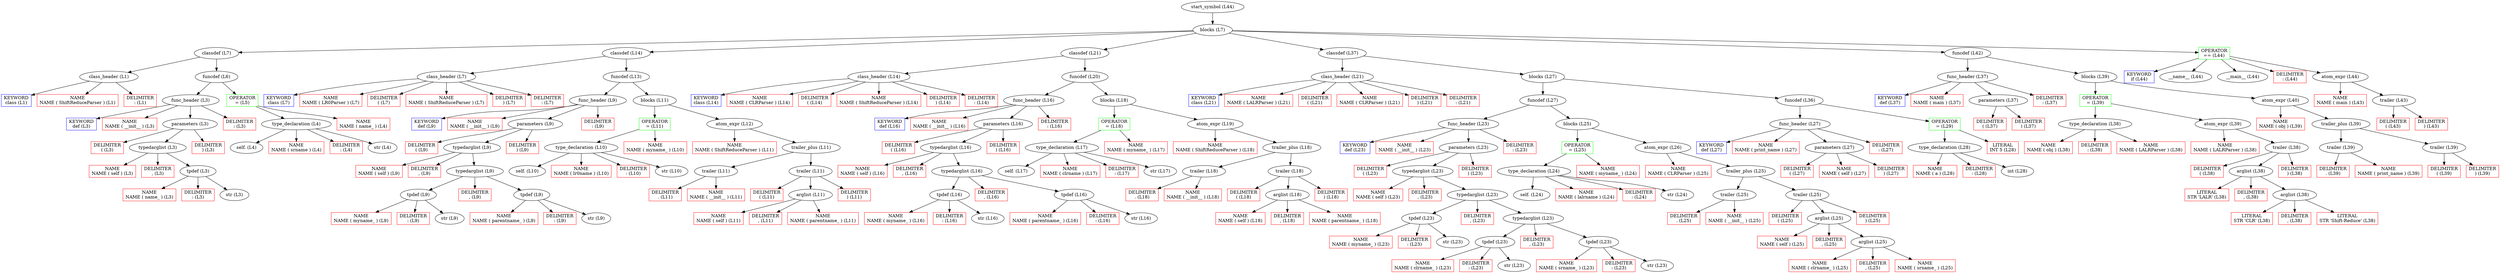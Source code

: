 digraph ast {
node1[label = "start_symbol (L44)"];
node2[label = "blocks (L7)"];
node3[label = "classdef (L7)"];
node4[label = "class_header (L1)"];
node5[label = "KEYWORD
class (L1)", shape = rectangle, color = blue];
node6[label = "NAME
NAME ( ShiftReduceParser ) (L1)", shape = rectangle, color = red];
node7[label = "DELIMITER
: (L1)", shape = rectangle, color = red];
node8[label = "funcdef (L6)"];
node9[label = "func_header (L3)"];
node10[label = "KEYWORD
def (L3)", shape = rectangle, color = blue];
node11[label = "NAME
NAME ( __init__ ) (L3)", shape = rectangle, color = red];
node12[label = "parameters (L3)"];
node13[label = "DELIMITER
( (L3)", shape = rectangle, color = red];
node14[label = "typedarglist (L3)"];
node15[label = "NAME
NAME ( self ) (L3)", shape = rectangle, color = red];
node16[label = "DELIMITER
, (L3)", shape = rectangle, color = red];
node17[label = "tpdef (L3)"];
node18[label = "NAME
NAME ( name_ ) (L3)", shape = rectangle, color = red];
node19[label = "DELIMITER
: (L3)", shape = rectangle, color = red];
node20[label = "str (L3)"];
node21[label = "DELIMITER
) (L3)", shape = rectangle, color = red];
node22[label = "DELIMITER
: (L3)", shape = rectangle, color = red];
node23[label = "OPERATOR
= (L5)", shape = rectangle, color = green];
node24[label = "type_declaration (L4)"];
node25[label = "self. (L4)"];
node26[label = "NAME
NAME ( srname ) (L4)", shape = rectangle, color = red];
node27[label = "DELIMITER
: (L4)", shape = rectangle, color = red];
node28[label = "str (L4)"];
node29[label = "NAME
NAME ( name_ ) (L4)", shape = rectangle, color = red];
node30[label = "classdef (L14)"];
node31[label = "class_header (L7)"];
node32[label = "KEYWORD
class (L7)", shape = rectangle, color = blue];
node33[label = "NAME
NAME ( LR0Parser ) (L7)", shape = rectangle, color = red];
node34[label = "DELIMITER
( (L7)", shape = rectangle, color = red];
node35[label = "NAME
NAME ( ShiftReduceParser ) (L7)", shape = rectangle, color = red];
node36[label = "DELIMITER
) (L7)", shape = rectangle, color = red];
node37[label = "DELIMITER
: (L7)", shape = rectangle, color = red];
node38[label = "funcdef (L13)"];
node39[label = "func_header (L9)"];
node40[label = "KEYWORD
def (L9)", shape = rectangle, color = blue];
node41[label = "NAME
NAME ( __init__ ) (L9)", shape = rectangle, color = red];
node42[label = "parameters (L9)"];
node43[label = "DELIMITER
( (L9)", shape = rectangle, color = red];
node44[label = "typedarglist (L9)"];
node45[label = "NAME
NAME ( self ) (L9)", shape = rectangle, color = red];
node46[label = "DELIMITER
, (L9)", shape = rectangle, color = red];
node47[label = "typedarglist (L9)"];
node48[label = "tpdef (L9)"];
node49[label = "NAME
NAME ( myname_ ) (L9)", shape = rectangle, color = red];
node50[label = "DELIMITER
: (L9)", shape = rectangle, color = red];
node51[label = "str (L9)"];
node52[label = "DELIMITER
, (L9)", shape = rectangle, color = red];
node53[label = "tpdef (L9)"];
node54[label = "NAME
NAME ( parentname_ ) (L9)", shape = rectangle, color = red];
node55[label = "DELIMITER
: (L9)", shape = rectangle, color = red];
node56[label = "str (L9)"];
node57[label = "DELIMITER
) (L9)", shape = rectangle, color = red];
node58[label = "DELIMITER
: (L9)", shape = rectangle, color = red];
node59[label = "blocks (L11)"];
node60[label = "OPERATOR
= (L11)", shape = rectangle, color = green];
node61[label = "type_declaration (L10)"];
node62[label = "self. (L10)"];
node63[label = "NAME
NAME ( lr0name ) (L10)", shape = rectangle, color = red];
node64[label = "DELIMITER
: (L10)", shape = rectangle, color = red];
node65[label = "str (L10)"];
node66[label = "NAME
NAME ( myname_ ) (L10)", shape = rectangle, color = red];
node67[label = "atom_expr (L12)"];
node68[label = "NAME
NAME ( ShiftReduceParser ) (L11)", shape = rectangle, color = red];
node69[label = "trailer_plus (L11)"];
node70[label = "trailer (L11)"];
node71[label = "DELIMITER
. (L11)", shape = rectangle, color = red];
node72[label = "NAME
NAME ( __init__ ) (L11)", shape = rectangle, color = red];
node73[label = "trailer (L11)"];
node74[label = "DELIMITER
( (L11)", shape = rectangle, color = red];
node75[label = "arglist (L11)"];
node76[label = "NAME
NAME ( self ) (L11)", shape = rectangle, color = red];
node77[label = "DELIMITER
, (L11)", shape = rectangle, color = red];
node78[label = "NAME
NAME ( parentname_ ) (L11)", shape = rectangle, color = red];
node79[label = "DELIMITER
) (L11)", shape = rectangle, color = red];
node80[label = "classdef (L21)"];
node81[label = "class_header (L14)"];
node82[label = "KEYWORD
class (L14)", shape = rectangle, color = blue];
node83[label = "NAME
NAME ( CLRParser ) (L14)", shape = rectangle, color = red];
node84[label = "DELIMITER
( (L14)", shape = rectangle, color = red];
node85[label = "NAME
NAME ( ShiftReduceParser ) (L14)", shape = rectangle, color = red];
node86[label = "DELIMITER
) (L14)", shape = rectangle, color = red];
node87[label = "DELIMITER
: (L14)", shape = rectangle, color = red];
node88[label = "funcdef (L20)"];
node89[label = "func_header (L16)"];
node90[label = "KEYWORD
def (L16)", shape = rectangle, color = blue];
node91[label = "NAME
NAME ( __init__ ) (L16)", shape = rectangle, color = red];
node92[label = "parameters (L16)"];
node93[label = "DELIMITER
( (L16)", shape = rectangle, color = red];
node94[label = "typedarglist (L16)"];
node95[label = "NAME
NAME ( self ) (L16)", shape = rectangle, color = red];
node96[label = "DELIMITER
, (L16)", shape = rectangle, color = red];
node97[label = "typedarglist (L16)"];
node98[label = "tpdef (L16)"];
node99[label = "NAME
NAME ( myname_ ) (L16)", shape = rectangle, color = red];
node100[label = "DELIMITER
: (L16)", shape = rectangle, color = red];
node101[label = "str (L16)"];
node102[label = "DELIMITER
, (L16)", shape = rectangle, color = red];
node103[label = "tpdef (L16)"];
node104[label = "NAME
NAME ( parentname_ ) (L16)", shape = rectangle, color = red];
node105[label = "DELIMITER
: (L16)", shape = rectangle, color = red];
node106[label = "str (L16)"];
node107[label = "DELIMITER
) (L16)", shape = rectangle, color = red];
node108[label = "DELIMITER
: (L16)", shape = rectangle, color = red];
node109[label = "blocks (L18)"];
node110[label = "OPERATOR
= (L18)", shape = rectangle, color = green];
node111[label = "type_declaration (L17)"];
node112[label = "self. (L17)"];
node113[label = "NAME
NAME ( clrname ) (L17)", shape = rectangle, color = red];
node114[label = "DELIMITER
: (L17)", shape = rectangle, color = red];
node115[label = "str (L17)"];
node116[label = "NAME
NAME ( myname_ ) (L17)", shape = rectangle, color = red];
node117[label = "atom_expr (L19)"];
node118[label = "NAME
NAME ( ShiftReduceParser ) (L18)", shape = rectangle, color = red];
node119[label = "trailer_plus (L18)"];
node120[label = "trailer (L18)"];
node121[label = "DELIMITER
. (L18)", shape = rectangle, color = red];
node122[label = "NAME
NAME ( __init__ ) (L18)", shape = rectangle, color = red];
node123[label = "trailer (L18)"];
node124[label = "DELIMITER
( (L18)", shape = rectangle, color = red];
node125[label = "arglist (L18)"];
node126[label = "NAME
NAME ( self ) (L18)", shape = rectangle, color = red];
node127[label = "DELIMITER
, (L18)", shape = rectangle, color = red];
node128[label = "NAME
NAME ( parentname_ ) (L18)", shape = rectangle, color = red];
node129[label = "DELIMITER
) (L18)", shape = rectangle, color = red];
node130[label = "classdef (L37)"];
node131[label = "class_header (L21)"];
node132[label = "KEYWORD
class (L21)", shape = rectangle, color = blue];
node133[label = "NAME
NAME ( LALRParser ) (L21)", shape = rectangle, color = red];
node134[label = "DELIMITER
( (L21)", shape = rectangle, color = red];
node135[label = "NAME
NAME ( CLRParser ) (L21)", shape = rectangle, color = red];
node136[label = "DELIMITER
) (L21)", shape = rectangle, color = red];
node137[label = "DELIMITER
: (L21)", shape = rectangle, color = red];
node138[label = "blocks (L27)"];
node139[label = "funcdef (L27)"];
node140[label = "func_header (L23)"];
node141[label = "KEYWORD
def (L23)", shape = rectangle, color = blue];
node142[label = "NAME
NAME ( __init__ ) (L23)", shape = rectangle, color = red];
node143[label = "parameters (L23)"];
node144[label = "DELIMITER
( (L23)", shape = rectangle, color = red];
node145[label = "typedarglist (L23)"];
node146[label = "NAME
NAME ( self ) (L23)", shape = rectangle, color = red];
node147[label = "DELIMITER
, (L23)", shape = rectangle, color = red];
node148[label = "typedarglist (L23)"];
node149[label = "tpdef (L23)"];
node150[label = "NAME
NAME ( myname_ ) (L23)", shape = rectangle, color = red];
node151[label = "DELIMITER
: (L23)", shape = rectangle, color = red];
node152[label = "str (L23)"];
node153[label = "DELIMITER
, (L23)", shape = rectangle, color = red];
node154[label = "typedarglist (L23)"];
node155[label = "tpdef (L23)"];
node156[label = "NAME
NAME ( clrname_ ) (L23)", shape = rectangle, color = red];
node157[label = "DELIMITER
: (L23)", shape = rectangle, color = red];
node158[label = "str (L23)"];
node159[label = "DELIMITER
, (L23)", shape = rectangle, color = red];
node160[label = "tpdef (L23)"];
node161[label = "NAME
NAME ( srname_ ) (L23)", shape = rectangle, color = red];
node162[label = "DELIMITER
: (L23)", shape = rectangle, color = red];
node163[label = "str (L23)"];
node164[label = "DELIMITER
) (L23)", shape = rectangle, color = red];
node165[label = "DELIMITER
: (L23)", shape = rectangle, color = red];
node166[label = "blocks (L25)"];
node167[label = "OPERATOR
= (L25)", shape = rectangle, color = green];
node168[label = "type_declaration (L24)"];
node169[label = "self. (L24)"];
node170[label = "NAME
NAME ( lalrname ) (L24)", shape = rectangle, color = red];
node171[label = "DELIMITER
: (L24)", shape = rectangle, color = red];
node172[label = "str (L24)"];
node173[label = "NAME
NAME ( myname_ ) (L24)", shape = rectangle, color = red];
node174[label = "atom_expr (L26)"];
node175[label = "NAME
NAME ( CLRParser ) (L25)", shape = rectangle, color = red];
node176[label = "trailer_plus (L25)"];
node177[label = "trailer (L25)"];
node178[label = "DELIMITER
. (L25)", shape = rectangle, color = red];
node179[label = "NAME
NAME ( __init__ ) (L25)", shape = rectangle, color = red];
node180[label = "trailer (L25)"];
node181[label = "DELIMITER
( (L25)", shape = rectangle, color = red];
node182[label = "arglist (L25)"];
node183[label = "NAME
NAME ( self ) (L25)", shape = rectangle, color = red];
node184[label = "DELIMITER
, (L25)", shape = rectangle, color = red];
node185[label = "arglist (L25)"];
node186[label = "NAME
NAME ( clrname_ ) (L25)", shape = rectangle, color = red];
node187[label = "DELIMITER
, (L25)", shape = rectangle, color = red];
node188[label = "NAME
NAME ( srname_ ) (L25)", shape = rectangle, color = red];
node189[label = "DELIMITER
) (L25)", shape = rectangle, color = red];
node190[label = "funcdef (L36)"];
node191[label = "func_header (L27)"];
node192[label = "KEYWORD
def (L27)", shape = rectangle, color = blue];
node193[label = "NAME
NAME ( print_name ) (L27)", shape = rectangle, color = red];
node194[label = "parameters (L27)"];
node195[label = "DELIMITER
( (L27)", shape = rectangle, color = red];
node196[label = "NAME
NAME ( self ) (L27)", shape = rectangle, color = red];
node197[label = "DELIMITER
) (L27)", shape = rectangle, color = red];
node198[label = "DELIMITER
: (L27)", shape = rectangle, color = red];
node199[label = "OPERATOR
= (L29)", shape = rectangle, color = green];
node200[label = "type_declaration (L28)"];
node201[label = "NAME
NAME ( a ) (L28)", shape = rectangle, color = red];
node202[label = "DELIMITER
: (L28)", shape = rectangle, color = red];
node203[label = "int (L28)"];
node204[label = "LITERAL
INT 5 (L28)", shape = rectangle, color = red];
node205[label = "funcdef (L42)"];
node206[label = "func_header (L37)"];
node207[label = "KEYWORD
def (L37)", shape = rectangle, color = blue];
node208[label = "NAME
NAME ( main ) (L37)", shape = rectangle, color = red];
node209[label = "parameters (L37)"];
node210[label = "DELIMITER
( (L37)", shape = rectangle, color = red];
node211[label = "DELIMITER
) (L37)", shape = rectangle, color = red];
node212[label = "DELIMITER
: (L37)", shape = rectangle, color = red];
node213[label = "blocks (L39)"];
node214[label = "OPERATOR
= (L39)", shape = rectangle, color = green];
node215[label = "type_declaration (L38)"];
node216[label = "NAME
NAME ( obj ) (L38)", shape = rectangle, color = red];
node217[label = "DELIMITER
: (L38)", shape = rectangle, color = red];
node218[label = "NAME
NAME ( LALRParser ) (L38)", shape = rectangle, color = red];
node219[label = "atom_expr (L39)"];
node220[label = "NAME
NAME ( LALRParser ) (L38)", shape = rectangle, color = red];
node221[label = "trailer (L38)"];
node222[label = "DELIMITER
( (L38)", shape = rectangle, color = red];
node223[label = "arglist (L38)"];
node224[label = "LITERAL
STR 'LALR' (L38)", shape = rectangle, color = red];
node225[label = "DELIMITER
, (L38)", shape = rectangle, color = red];
node226[label = "arglist (L38)"];
node227[label = "LITERAL
STR 'CLR' (L38)", shape = rectangle, color = red];
node228[label = "DELIMITER
, (L38)", shape = rectangle, color = red];
node229[label = "LITERAL
STR 'Shift-Reduce' (L38)", shape = rectangle, color = red];
node230[label = "DELIMITER
) (L38)", shape = rectangle, color = red];
node231[label = "atom_expr (L40)"];
node232[label = "NAME
NAME ( obj ) (L39)", shape = rectangle, color = red];
node233[label = "trailer_plus (L39)"];
node234[label = "trailer (L39)"];
node235[label = "DELIMITER
. (L39)", shape = rectangle, color = red];
node236[label = "NAME
NAME ( print_name ) (L39)", shape = rectangle, color = red];
node237[label = "trailer (L39)"];
node238[label = "DELIMITER
( (L39)", shape = rectangle, color = red];
node239[label = "DELIMITER
) (L39)", shape = rectangle, color = red];
node240[label = "OPERATOR
== (L44)", shape = rectangle, color = green];
node241[label = "KEYWORD
if (L44)", shape = rectangle, color = blue];
node242[label = "__name__ (L44)"];
node243[label = "__main__ (L44)"];
node244[label = "DELIMITER
: (L44)", shape = rectangle, color = red];
node245[label = "atom_expr (L44)"];
node246[label = "NAME
NAME ( main ) (L43)", shape = rectangle, color = red];
node247[label = "trailer (L43)"];
node248[label = "DELIMITER
( (L43)", shape = rectangle, color = red];
node249[label = "DELIMITER
) (L43)", shape = rectangle, color = red];

node1 -> node2;
node2 -> node3;
node3 -> node4;
node4 -> node5;
node4 -> node6;
node4 -> node7;
node3 -> node8;
node8 -> node9;
node9 -> node10;
node9 -> node11;
node9 -> node12;
node12 -> node13;
node12 -> node14;
node14 -> node15;
node14 -> node16;
node14 -> node17;
node17 -> node18;
node17 -> node19;
node17 -> node20;
node12 -> node21;
node9 -> node22;
node8 -> node23;
node23 -> node24;
node24 -> node25;
node24 -> node26;
node24 -> node27;
node24 -> node28;
node23 -> node29;
node2 -> node30;
node30 -> node31;
node31 -> node32;
node31 -> node33;
node31 -> node34;
node31 -> node35;
node31 -> node36;
node31 -> node37;
node30 -> node38;
node38 -> node39;
node39 -> node40;
node39 -> node41;
node39 -> node42;
node42 -> node43;
node42 -> node44;
node44 -> node45;
node44 -> node46;
node44 -> node47;
node47 -> node48;
node48 -> node49;
node48 -> node50;
node48 -> node51;
node47 -> node52;
node47 -> node53;
node53 -> node54;
node53 -> node55;
node53 -> node56;
node42 -> node57;
node39 -> node58;
node38 -> node59;
node59 -> node60;
node60 -> node61;
node61 -> node62;
node61 -> node63;
node61 -> node64;
node61 -> node65;
node60 -> node66;
node59 -> node67;
node67 -> node68;
node67 -> node69;
node69 -> node70;
node70 -> node71;
node70 -> node72;
node69 -> node73;
node73 -> node74;
node73 -> node75;
node75 -> node76;
node75 -> node77;
node75 -> node78;
node73 -> node79;
node2 -> node80;
node80 -> node81;
node81 -> node82;
node81 -> node83;
node81 -> node84;
node81 -> node85;
node81 -> node86;
node81 -> node87;
node80 -> node88;
node88 -> node89;
node89 -> node90;
node89 -> node91;
node89 -> node92;
node92 -> node93;
node92 -> node94;
node94 -> node95;
node94 -> node96;
node94 -> node97;
node97 -> node98;
node98 -> node99;
node98 -> node100;
node98 -> node101;
node97 -> node102;
node97 -> node103;
node103 -> node104;
node103 -> node105;
node103 -> node106;
node92 -> node107;
node89 -> node108;
node88 -> node109;
node109 -> node110;
node110 -> node111;
node111 -> node112;
node111 -> node113;
node111 -> node114;
node111 -> node115;
node110 -> node116;
node109 -> node117;
node117 -> node118;
node117 -> node119;
node119 -> node120;
node120 -> node121;
node120 -> node122;
node119 -> node123;
node123 -> node124;
node123 -> node125;
node125 -> node126;
node125 -> node127;
node125 -> node128;
node123 -> node129;
node2 -> node130;
node130 -> node131;
node131 -> node132;
node131 -> node133;
node131 -> node134;
node131 -> node135;
node131 -> node136;
node131 -> node137;
node130 -> node138;
node138 -> node139;
node139 -> node140;
node140 -> node141;
node140 -> node142;
node140 -> node143;
node143 -> node144;
node143 -> node145;
node145 -> node146;
node145 -> node147;
node145 -> node148;
node148 -> node149;
node149 -> node150;
node149 -> node151;
node149 -> node152;
node148 -> node153;
node148 -> node154;
node154 -> node155;
node155 -> node156;
node155 -> node157;
node155 -> node158;
node154 -> node159;
node154 -> node160;
node160 -> node161;
node160 -> node162;
node160 -> node163;
node143 -> node164;
node140 -> node165;
node139 -> node166;
node166 -> node167;
node167 -> node168;
node168 -> node169;
node168 -> node170;
node168 -> node171;
node168 -> node172;
node167 -> node173;
node166 -> node174;
node174 -> node175;
node174 -> node176;
node176 -> node177;
node177 -> node178;
node177 -> node179;
node176 -> node180;
node180 -> node181;
node180 -> node182;
node182 -> node183;
node182 -> node184;
node182 -> node185;
node185 -> node186;
node185 -> node187;
node185 -> node188;
node180 -> node189;
node138 -> node190;
node190 -> node191;
node191 -> node192;
node191 -> node193;
node191 -> node194;
node194 -> node195;
node194 -> node196;
node194 -> node197;
node191 -> node198;
node190 -> node199;
node199 -> node200;
node200 -> node201;
node200 -> node202;
node200 -> node203;
node199 -> node204;
node2 -> node205;
node205 -> node206;
node206 -> node207;
node206 -> node208;
node206 -> node209;
node209 -> node210;
node209 -> node211;
node206 -> node212;
node205 -> node213;
node213 -> node214;
node214 -> node215;
node215 -> node216;
node215 -> node217;
node215 -> node218;
node214 -> node219;
node219 -> node220;
node219 -> node221;
node221 -> node222;
node221 -> node223;
node223 -> node224;
node223 -> node225;
node223 -> node226;
node226 -> node227;
node226 -> node228;
node226 -> node229;
node221 -> node230;
node213 -> node231;
node231 -> node232;
node231 -> node233;
node233 -> node234;
node234 -> node235;
node234 -> node236;
node233 -> node237;
node237 -> node238;
node237 -> node239;
node2 -> node240;
node240 -> node241;
node240 -> node242;
node240 -> node243;
node240 -> node244;
node240 -> node245;
node245 -> node246;
node245 -> node247;
node247 -> node248;
node247 -> node249;
}